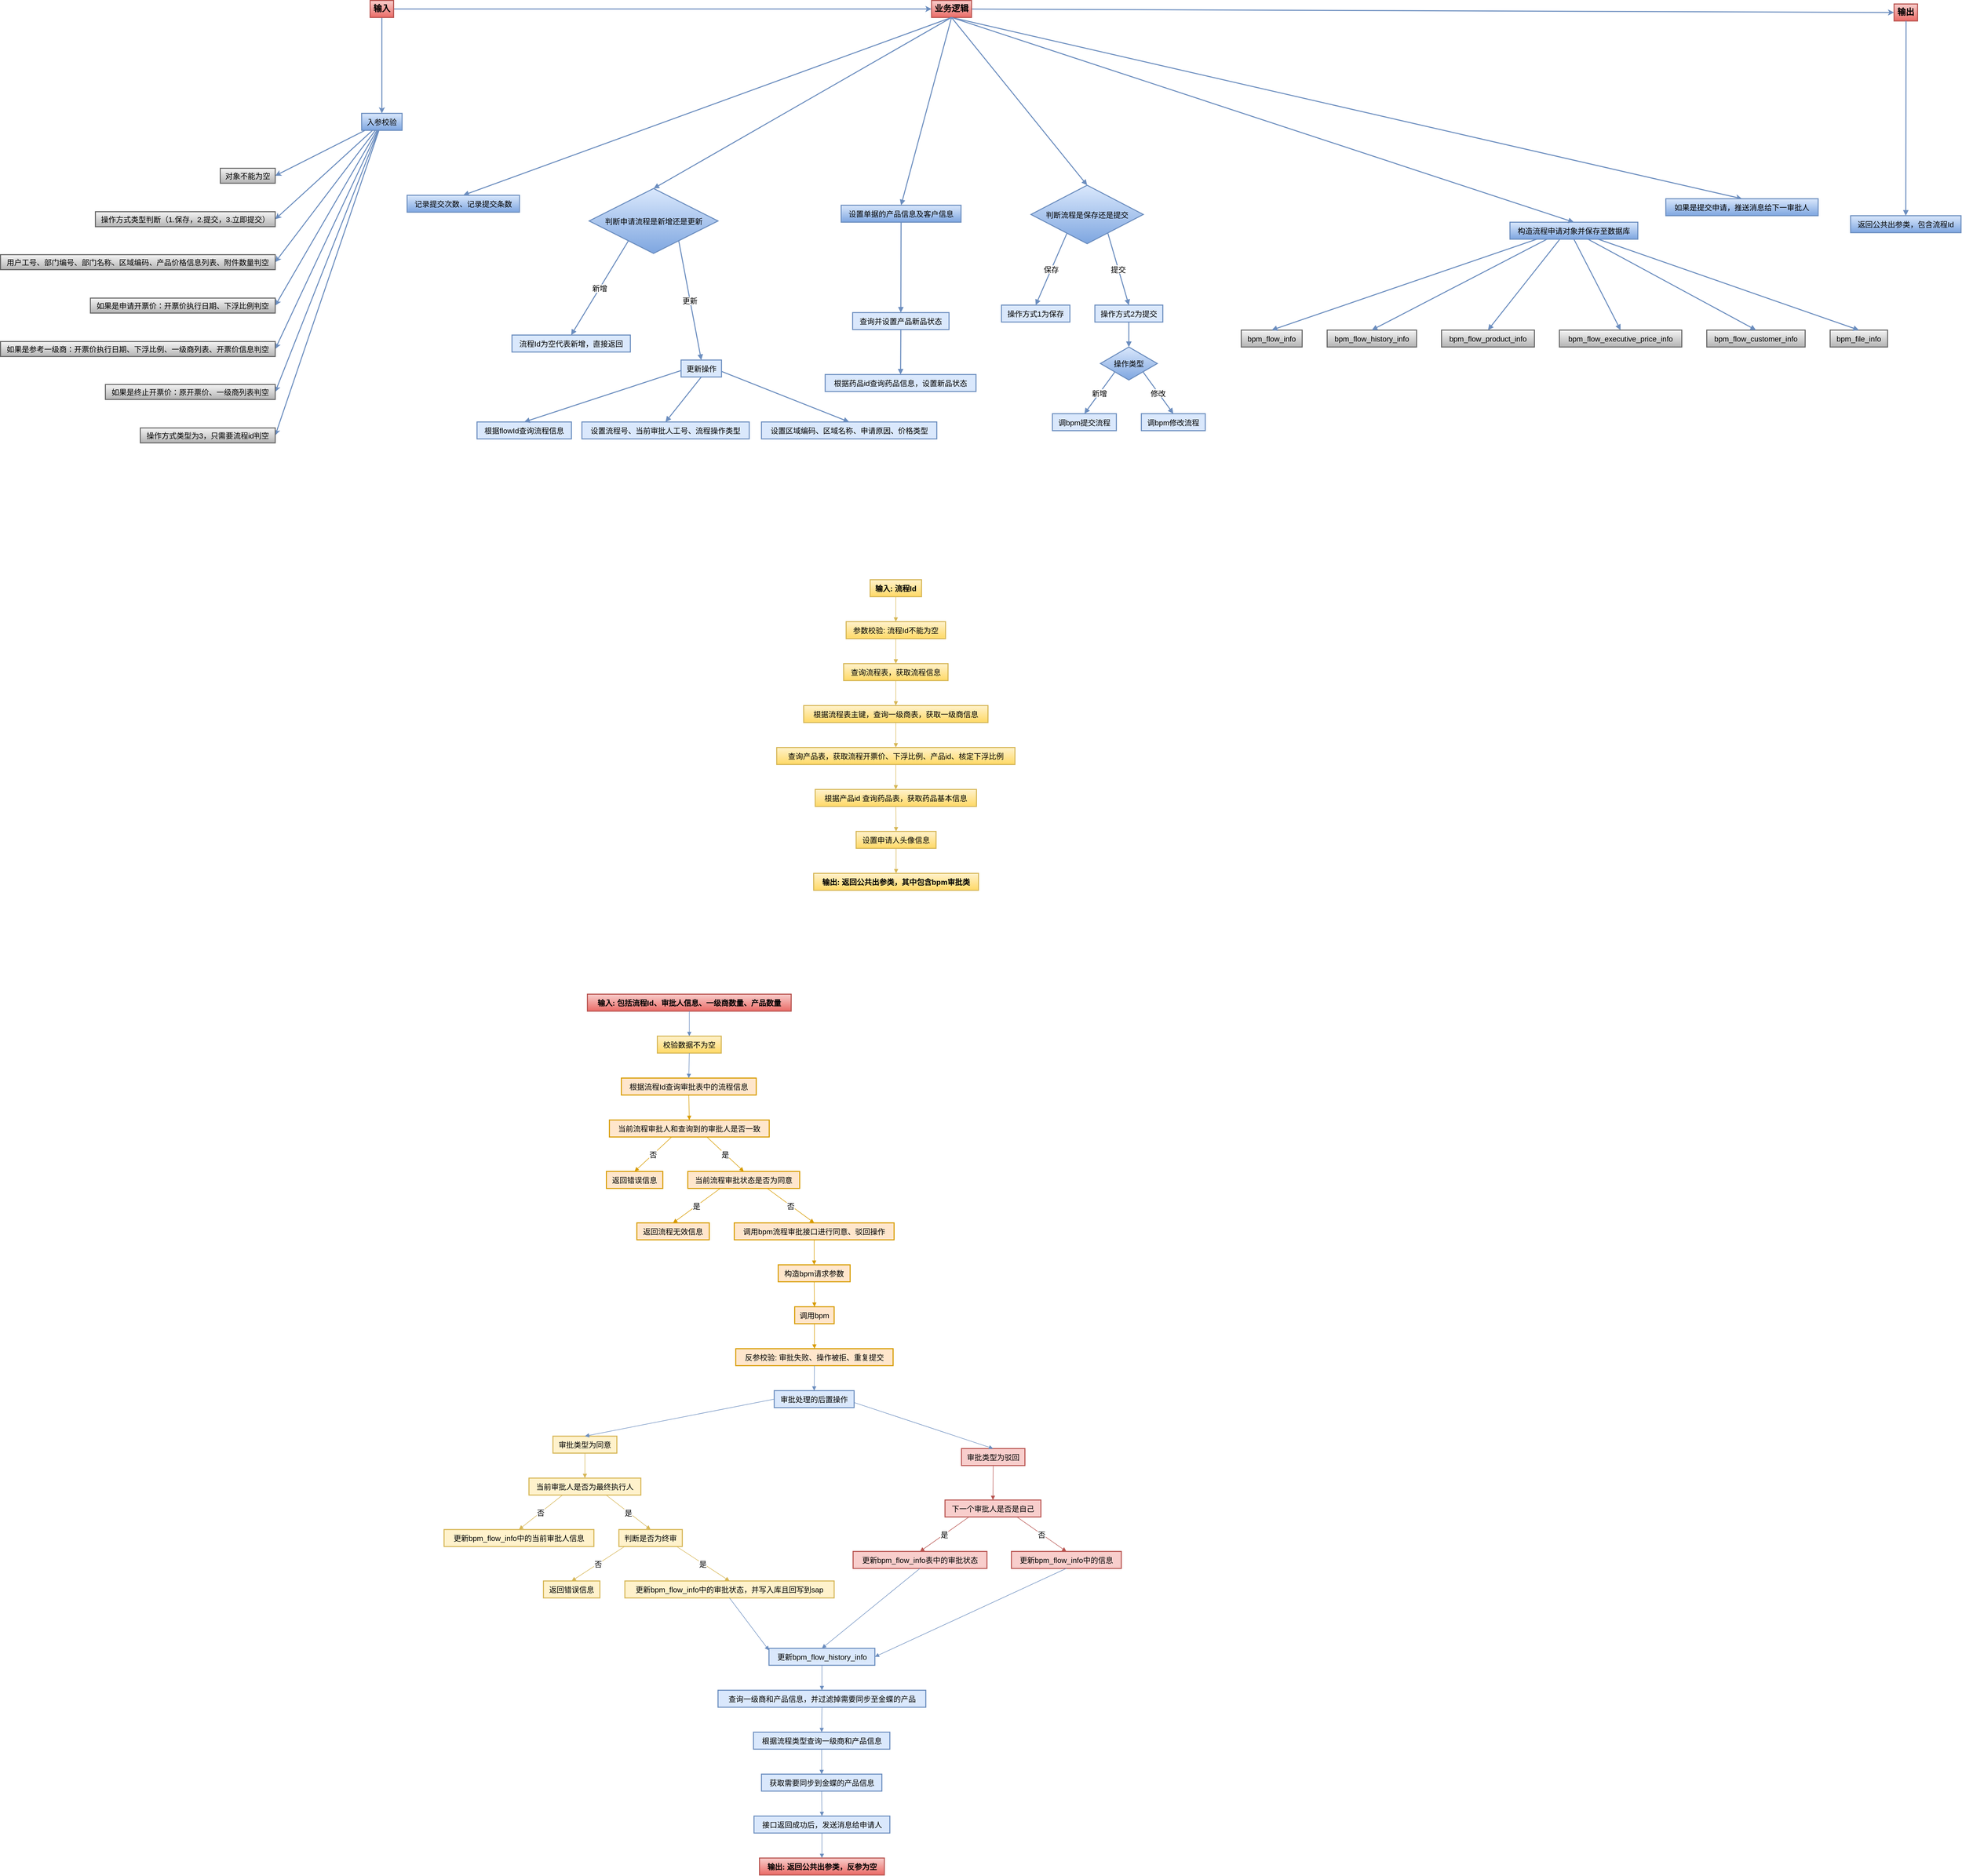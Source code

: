 <mxfile version="24.7.5">
  <diagram name="第 1 页" id="A_LyNrd8wTewdJR7nAxY">
    <mxGraphModel dx="1793" dy="923" grid="1" gridSize="10" guides="1" tooltips="1" connect="1" arrows="1" fold="1" page="1" pageScale="1" pageWidth="827" pageHeight="1169" math="0" shadow="0">
      <root>
        <mxCell id="0" />
        <mxCell id="1" parent="0" />
        <mxCell id="haKMsC9-IgqyvuB2g84w-221" style="rounded=0;orthogonalLoop=1;jettySize=auto;html=1;entryX=0;entryY=0.5;entryDx=0;entryDy=0;fontSize=17;strokeWidth=2;strokeColor=#6c8ebf;fillColor=#dae8fc;fontStyle=1" parent="1" source="haKMsC9-IgqyvuB2g84w-141" target="haKMsC9-IgqyvuB2g84w-150" edge="1">
          <mxGeometry relative="1" as="geometry" />
        </mxCell>
        <mxCell id="haKMsC9-IgqyvuB2g84w-224" style="edgeStyle=orthogonalEdgeStyle;rounded=0;orthogonalLoop=1;jettySize=auto;html=1;entryX=0.5;entryY=0;entryDx=0;entryDy=0;strokeWidth=2;strokeColor=#6c8ebf;fillColor=#dae8fc;" parent="1" source="haKMsC9-IgqyvuB2g84w-141" target="haKMsC9-IgqyvuB2g84w-142" edge="1">
          <mxGeometry relative="1" as="geometry" />
        </mxCell>
        <mxCell id="haKMsC9-IgqyvuB2g84w-141" value="输入" style="whiteSpace=wrap;strokeWidth=2;fontSize=17;fillColor=#f8cecc;strokeColor=#b85450;gradientColor=#ea6b66;fontStyle=1" parent="1" vertex="1">
          <mxGeometry x="1006" y="120" width="47" height="34" as="geometry" />
        </mxCell>
        <mxCell id="haKMsC9-IgqyvuB2g84w-226" style="rounded=0;orthogonalLoop=1;jettySize=auto;html=1;entryX=1;entryY=0.5;entryDx=0;entryDy=0;strokeWidth=2;fillColor=#dae8fc;strokeColor=#6c8ebf;" parent="1" source="haKMsC9-IgqyvuB2g84w-142" target="haKMsC9-IgqyvuB2g84w-143" edge="1">
          <mxGeometry relative="1" as="geometry" />
        </mxCell>
        <mxCell id="haKMsC9-IgqyvuB2g84w-227" style="rounded=0;orthogonalLoop=1;jettySize=auto;html=1;entryX=1;entryY=0.5;entryDx=0;entryDy=0;strokeWidth=2;fillColor=#dae8fc;strokeColor=#6c8ebf;" parent="1" source="haKMsC9-IgqyvuB2g84w-142" target="haKMsC9-IgqyvuB2g84w-144" edge="1">
          <mxGeometry relative="1" as="geometry" />
        </mxCell>
        <mxCell id="haKMsC9-IgqyvuB2g84w-228" style="rounded=0;orthogonalLoop=1;jettySize=auto;html=1;entryX=1;entryY=0.5;entryDx=0;entryDy=0;strokeWidth=2;fillColor=#dae8fc;strokeColor=#6c8ebf;" parent="1" source="haKMsC9-IgqyvuB2g84w-142" target="haKMsC9-IgqyvuB2g84w-145" edge="1">
          <mxGeometry relative="1" as="geometry" />
        </mxCell>
        <mxCell id="haKMsC9-IgqyvuB2g84w-229" style="rounded=0;orthogonalLoop=1;jettySize=auto;html=1;entryX=1;entryY=0.5;entryDx=0;entryDy=0;strokeWidth=2;fillColor=#dae8fc;strokeColor=#6c8ebf;" parent="1" source="haKMsC9-IgqyvuB2g84w-142" target="haKMsC9-IgqyvuB2g84w-146" edge="1">
          <mxGeometry relative="1" as="geometry" />
        </mxCell>
        <mxCell id="haKMsC9-IgqyvuB2g84w-230" style="rounded=0;orthogonalLoop=1;jettySize=auto;html=1;entryX=1;entryY=0.5;entryDx=0;entryDy=0;strokeWidth=2;fillColor=#dae8fc;strokeColor=#6c8ebf;" parent="1" source="haKMsC9-IgqyvuB2g84w-142" target="haKMsC9-IgqyvuB2g84w-147" edge="1">
          <mxGeometry relative="1" as="geometry" />
        </mxCell>
        <mxCell id="haKMsC9-IgqyvuB2g84w-231" style="rounded=0;orthogonalLoop=1;jettySize=auto;html=1;entryX=1;entryY=0.5;entryDx=0;entryDy=0;strokeWidth=2;fillColor=#dae8fc;strokeColor=#6c8ebf;" parent="1" source="haKMsC9-IgqyvuB2g84w-142" target="haKMsC9-IgqyvuB2g84w-148" edge="1">
          <mxGeometry relative="1" as="geometry" />
        </mxCell>
        <mxCell id="haKMsC9-IgqyvuB2g84w-232" style="rounded=0;orthogonalLoop=1;jettySize=auto;html=1;entryX=1;entryY=0.5;entryDx=0;entryDy=0;strokeWidth=2;fillColor=#dae8fc;strokeColor=#6c8ebf;" parent="1" source="haKMsC9-IgqyvuB2g84w-142" target="haKMsC9-IgqyvuB2g84w-149" edge="1">
          <mxGeometry relative="1" as="geometry" />
        </mxCell>
        <mxCell id="haKMsC9-IgqyvuB2g84w-142" value="入参校验" style="whiteSpace=wrap;strokeWidth=2;fontSize=15;fillColor=#dae8fc;strokeColor=#6c8ebf;gradientColor=#7ea6e0;" parent="1" vertex="1">
          <mxGeometry x="989" y="346" width="81" height="34" as="geometry" />
        </mxCell>
        <mxCell id="haKMsC9-IgqyvuB2g84w-143" value="对象不能为空" style="whiteSpace=wrap;strokeWidth=2;fontSize=15;fillColor=#f5f5f5;strokeColor=#666666;gradientColor=#b3b3b3;" parent="1" vertex="1">
          <mxGeometry x="706" y="456" width="110" height="30" as="geometry" />
        </mxCell>
        <mxCell id="haKMsC9-IgqyvuB2g84w-144" value="操作方式类型判断（1.保存，2.提交，3.立即提交）" style="whiteSpace=wrap;strokeWidth=2;fontSize=15;fillColor=#f5f5f5;strokeColor=#666666;gradientColor=#b3b3b3;" parent="1" vertex="1">
          <mxGeometry x="456" y="543" width="360" height="30" as="geometry" />
        </mxCell>
        <mxCell id="haKMsC9-IgqyvuB2g84w-145" value="用户工号、部门编号、部门名称、区域编码、产品价格信息列表、附件数量判空" style="whiteSpace=wrap;strokeWidth=2;fontSize=15;fillColor=#f5f5f5;strokeColor=#666666;gradientColor=#b3b3b3;" parent="1" vertex="1">
          <mxGeometry x="266" y="629" width="550" height="30" as="geometry" />
        </mxCell>
        <mxCell id="haKMsC9-IgqyvuB2g84w-146" value="如果是申请开票价：开票价执行日期、下浮比例判空" style="whiteSpace=wrap;strokeWidth=2;fontSize=15;fillColor=#f5f5f5;strokeColor=#666666;gradientColor=#b3b3b3;" parent="1" vertex="1">
          <mxGeometry x="446" y="716" width="370" height="30" as="geometry" />
        </mxCell>
        <mxCell id="haKMsC9-IgqyvuB2g84w-147" value="如果是参考一级商：开票价执行日期、下浮比例、一级商列表、开票价信息判空" style="whiteSpace=wrap;strokeWidth=2;fontSize=15;fillColor=#f5f5f5;strokeColor=#666666;gradientColor=#b3b3b3;" parent="1" vertex="1">
          <mxGeometry x="266" y="803" width="550" height="30" as="geometry" />
        </mxCell>
        <mxCell id="haKMsC9-IgqyvuB2g84w-148" value="如果是终止开票价：原开票价、一级商列表判空" style="whiteSpace=wrap;strokeWidth=2;fontSize=15;fillColor=#f5f5f5;strokeColor=#666666;gradientColor=#b3b3b3;" parent="1" vertex="1">
          <mxGeometry x="476" y="889" width="340" height="30" as="geometry" />
        </mxCell>
        <mxCell id="haKMsC9-IgqyvuB2g84w-149" value="操作方式类型为3，只需要流程id判空" style="whiteSpace=wrap;strokeWidth=2;fontSize=15;fillColor=#f5f5f5;strokeColor=#666666;gradientColor=#b3b3b3;" parent="1" vertex="1">
          <mxGeometry x="546" y="976" width="270" height="30" as="geometry" />
        </mxCell>
        <mxCell id="haKMsC9-IgqyvuB2g84w-219" style="rounded=0;orthogonalLoop=1;jettySize=auto;html=1;entryX=0;entryY=0.5;entryDx=0;entryDy=0;fontSize=17;strokeWidth=2;strokeColor=#6c8ebf;fillColor=#dae8fc;fontStyle=1" parent="1" source="haKMsC9-IgqyvuB2g84w-150" target="haKMsC9-IgqyvuB2g84w-175" edge="1">
          <mxGeometry relative="1" as="geometry">
            <mxPoint x="3350" y="150" as="targetPoint" />
          </mxGeometry>
        </mxCell>
        <mxCell id="haKMsC9-IgqyvuB2g84w-234" style="rounded=0;orthogonalLoop=1;jettySize=auto;html=1;entryX=0.5;entryY=0;entryDx=0;entryDy=0;exitX=0.5;exitY=1;exitDx=0;exitDy=0;strokeWidth=2;strokeColor=#6c8ebf;fillColor=#dae8fc;" parent="1" source="haKMsC9-IgqyvuB2g84w-150" target="haKMsC9-IgqyvuB2g84w-174" edge="1">
          <mxGeometry relative="1" as="geometry" />
        </mxCell>
        <mxCell id="haKMsC9-IgqyvuB2g84w-150" value="业务逻辑" style="whiteSpace=wrap;strokeWidth=2;fontSize=17;fillColor=#f8cecc;strokeColor=#b85450;gradientColor=#ea6b66;fontStyle=1" parent="1" vertex="1">
          <mxGeometry x="2130" y="120" width="80" height="34" as="geometry" />
        </mxCell>
        <mxCell id="haKMsC9-IgqyvuB2g84w-151" value="记录提交次数、记录提交条数" style="whiteSpace=wrap;strokeWidth=2;fontSize=15;fillColor=#dae8fc;strokeColor=#6c8ebf;gradientColor=#7ea6e0;" parent="1" vertex="1">
          <mxGeometry x="1080" y="510" width="225" height="34" as="geometry" />
        </mxCell>
        <mxCell id="haKMsC9-IgqyvuB2g84w-152" value="判断申请流程是新增还是更新" style="rhombus;strokeWidth=2;whiteSpace=wrap;fontSize=15;strokeColor=#6c8ebf;fillColor=#dae8fc;gradientColor=#7ea6e0;" parent="1" vertex="1">
          <mxGeometry x="1444.5" y="496.5" width="258" height="130" as="geometry" />
        </mxCell>
        <mxCell id="haKMsC9-IgqyvuB2g84w-153" value="流程Id为空代表新增，直接返回" style="whiteSpace=wrap;strokeWidth=2;fontSize=15;strokeColor=#6c8ebf;fillColor=#dae8fc;" parent="1" vertex="1">
          <mxGeometry x="1290" y="790" width="237" height="34" as="geometry" />
        </mxCell>
        <mxCell id="haKMsC9-IgqyvuB2g84w-154" value="更新操作" style="whiteSpace=wrap;strokeWidth=2;fontSize=15;strokeColor=#6c8ebf;fillColor=#dae8fc;" parent="1" vertex="1">
          <mxGeometry x="1628.5" y="840" width="81" height="34" as="geometry" />
        </mxCell>
        <mxCell id="haKMsC9-IgqyvuB2g84w-155" value="根据flowId查询流程信息" style="whiteSpace=wrap;strokeWidth=2;fontSize=15;strokeColor=#6c8ebf;fillColor=#dae8fc;" parent="1" vertex="1">
          <mxGeometry x="1220" y="964" width="189" height="34" as="geometry" />
        </mxCell>
        <mxCell id="haKMsC9-IgqyvuB2g84w-156" value="设置流程号、当前审批人工号、流程操作类型" style="whiteSpace=wrap;strokeWidth=2;fontSize=15;strokeColor=#6c8ebf;fillColor=#dae8fc;" parent="1" vertex="1">
          <mxGeometry x="1430" y="964" width="335" height="34" as="geometry" />
        </mxCell>
        <mxCell id="haKMsC9-IgqyvuB2g84w-157" value="设置区域编码、区域名称、申请原因、价格类型" style="whiteSpace=wrap;strokeWidth=2;fontSize=15;strokeColor=#6c8ebf;fillColor=#dae8fc;" parent="1" vertex="1">
          <mxGeometry x="1789.5" y="964" width="351" height="34" as="geometry" />
        </mxCell>
        <mxCell id="haKMsC9-IgqyvuB2g84w-158" value="设置单据的产品信息及客户信息" style="whiteSpace=wrap;strokeWidth=2;fontSize=15;strokeColor=#6c8ebf;fillColor=#dae8fc;gradientColor=#7ea6e0;" parent="1" vertex="1">
          <mxGeometry x="1949" y="530" width="240" height="34" as="geometry" />
        </mxCell>
        <mxCell id="haKMsC9-IgqyvuB2g84w-159" value="查询并设置产品新品状态" style="whiteSpace=wrap;strokeWidth=2;fontSize=15;strokeColor=#6c8ebf;fillColor=#dae8fc;" parent="1" vertex="1">
          <mxGeometry x="1972" y="745" width="193" height="34" as="geometry" />
        </mxCell>
        <mxCell id="haKMsC9-IgqyvuB2g84w-160" value="根据药品id查询药品信息，设置新品状态" style="whiteSpace=wrap;strokeWidth=2;fontSize=15;strokeColor=#6c8ebf;fillColor=#dae8fc;" parent="1" vertex="1">
          <mxGeometry x="1917" y="869" width="302" height="34" as="geometry" />
        </mxCell>
        <mxCell id="haKMsC9-IgqyvuB2g84w-161" value="判断流程是保存还是提交" style="rhombus;strokeWidth=2;whiteSpace=wrap;fontSize=15;strokeColor=#6c8ebf;fillColor=#dae8fc;gradientColor=#7ea6e0;" parent="1" vertex="1">
          <mxGeometry x="2329" y="490" width="225" height="117" as="geometry" />
        </mxCell>
        <mxCell id="haKMsC9-IgqyvuB2g84w-162" value="操作方式1为保存" style="whiteSpace=wrap;strokeWidth=2;fontSize=15;strokeColor=#6c8ebf;fillColor=#dae8fc;" parent="1" vertex="1">
          <mxGeometry x="2270" y="730" width="137" height="34" as="geometry" />
        </mxCell>
        <mxCell id="haKMsC9-IgqyvuB2g84w-163" value="操作方式2为提交" style="whiteSpace=wrap;strokeWidth=2;fontSize=15;strokeColor=#6c8ebf;fillColor=#dae8fc;" parent="1" vertex="1">
          <mxGeometry x="2457" y="730" width="136" height="34" as="geometry" />
        </mxCell>
        <mxCell id="haKMsC9-IgqyvuB2g84w-164" value="操作类型" style="rhombus;strokeWidth=2;whiteSpace=wrap;fontSize=15;strokeColor=#6c8ebf;fillColor=#dae8fc;gradientColor=#7ea6e0;" parent="1" vertex="1">
          <mxGeometry x="2468" y="814" width="114" height="66" as="geometry" />
        </mxCell>
        <mxCell id="haKMsC9-IgqyvuB2g84w-165" value="调bpm提交流程" style="whiteSpace=wrap;strokeWidth=2;fontSize=15;strokeColor=#6c8ebf;fillColor=#dae8fc;" parent="1" vertex="1">
          <mxGeometry x="2372" y="947.5" width="128" height="34" as="geometry" />
        </mxCell>
        <mxCell id="haKMsC9-IgqyvuB2g84w-166" value="调bpm修改流程" style="whiteSpace=wrap;strokeWidth=2;fontSize=15;strokeColor=#6c8ebf;fillColor=#dae8fc;" parent="1" vertex="1">
          <mxGeometry x="2550" y="947.5" width="128" height="34" as="geometry" />
        </mxCell>
        <mxCell id="haKMsC9-IgqyvuB2g84w-167" value="构造流程申请对象并保存至数据库" style="whiteSpace=wrap;strokeWidth=2;fontSize=15;strokeColor=#6c8ebf;fillColor=#dae8fc;gradientColor=#7ea6e0;" parent="1" vertex="1">
          <mxGeometry x="3288" y="564" width="256" height="34" as="geometry" />
        </mxCell>
        <mxCell id="haKMsC9-IgqyvuB2g84w-168" value="bpm_flow_info" style="whiteSpace=wrap;strokeWidth=2;fontSize=15;strokeColor=#666666;fillColor=#f5f5f5;gradientColor=#b3b3b3;" parent="1" vertex="1">
          <mxGeometry x="2750" y="780" width="122" height="34" as="geometry" />
        </mxCell>
        <mxCell id="haKMsC9-IgqyvuB2g84w-169" value="bpm_flow_history_info" style="whiteSpace=wrap;strokeWidth=2;fontSize=15;strokeColor=#666666;fillColor=#f5f5f5;gradientColor=#b3b3b3;" parent="1" vertex="1">
          <mxGeometry x="2922" y="780" width="179" height="34" as="geometry" />
        </mxCell>
        <mxCell id="haKMsC9-IgqyvuB2g84w-170" value="bpm_flow_product_info" style="whiteSpace=wrap;strokeWidth=2;fontSize=15;strokeColor=#666666;fillColor=#f5f5f5;gradientColor=#b3b3b3;" parent="1" vertex="1">
          <mxGeometry x="3151" y="780" width="186" height="34" as="geometry" />
        </mxCell>
        <mxCell id="haKMsC9-IgqyvuB2g84w-171" value="bpm_flow_executive_price_info" style="whiteSpace=wrap;strokeWidth=2;fontSize=15;strokeColor=#666666;fillColor=#f5f5f5;gradientColor=#b3b3b3;" parent="1" vertex="1">
          <mxGeometry x="3387" y="780" width="245" height="34" as="geometry" />
        </mxCell>
        <mxCell id="haKMsC9-IgqyvuB2g84w-172" value="bpm_flow_customer_info" style="whiteSpace=wrap;strokeWidth=2;fontSize=15;strokeColor=#666666;fillColor=#f5f5f5;gradientColor=#b3b3b3;" parent="1" vertex="1">
          <mxGeometry x="3682" y="780" width="197" height="34" as="geometry" />
        </mxCell>
        <mxCell id="haKMsC9-IgqyvuB2g84w-173" value="bpm_file_info" style="whiteSpace=wrap;strokeWidth=2;fontSize=15;strokeColor=#666666;fillColor=#f5f5f5;gradientColor=#b3b3b3;" parent="1" vertex="1">
          <mxGeometry x="3929" y="780" width="115" height="34" as="geometry" />
        </mxCell>
        <mxCell id="haKMsC9-IgqyvuB2g84w-174" value="如果是提交申请，推送消息给下一审批人" style="whiteSpace=wrap;strokeWidth=2;fontSize=15;strokeColor=#6c8ebf;fillColor=#dae8fc;gradientColor=#7ea6e0;" parent="1" vertex="1">
          <mxGeometry x="3600" y="517" width="305" height="34" as="geometry" />
        </mxCell>
        <mxCell id="haKMsC9-IgqyvuB2g84w-175" value="输出" style="whiteSpace=wrap;strokeWidth=2;fontSize=17;fillColor=#f8cecc;strokeColor=#b85450;gradientColor=#ea6b66;fontStyle=1" parent="1" vertex="1">
          <mxGeometry x="4057" y="127" width="47" height="34" as="geometry" />
        </mxCell>
        <mxCell id="haKMsC9-IgqyvuB2g84w-176" value="返回公共出参类，包含流程Id" style="whiteSpace=wrap;strokeWidth=2;fontSize=15;strokeColor=#6c8ebf;fillColor=#dae8fc;gradientColor=#7ea6e0;" parent="1" vertex="1">
          <mxGeometry x="3970" y="551" width="221" height="34" as="geometry" />
        </mxCell>
        <mxCell id="haKMsC9-IgqyvuB2g84w-186" value="" style="startArrow=none;endArrow=block;exitX=0.5;exitY=1;entryX=0.5;entryY=0;rounded=0;exitDx=0;exitDy=0;fontSize=15;strokeWidth=2;strokeColor=#6c8ebf;fillColor=#dae8fc;" parent="1" source="haKMsC9-IgqyvuB2g84w-150" target="haKMsC9-IgqyvuB2g84w-151" edge="1">
          <mxGeometry relative="1" as="geometry" />
        </mxCell>
        <mxCell id="haKMsC9-IgqyvuB2g84w-187" value="" style="startArrow=none;endArrow=block;exitX=0.5;exitY=1;entryX=0.5;entryY=0;rounded=0;exitDx=0;exitDy=0;fontSize=15;strokeWidth=2;strokeColor=#6c8ebf;fillColor=#dae8fc;" parent="1" source="haKMsC9-IgqyvuB2g84w-150" target="haKMsC9-IgqyvuB2g84w-152" edge="1">
          <mxGeometry relative="1" as="geometry" />
        </mxCell>
        <mxCell id="haKMsC9-IgqyvuB2g84w-188" value="新增" style="startArrow=none;endArrow=block;exitX=0.18;exitY=1;entryX=0.5;entryY=0;rounded=0;fontSize=15;strokeWidth=2;strokeColor=#6c8ebf;fillColor=#dae8fc;" parent="1" source="haKMsC9-IgqyvuB2g84w-152" target="haKMsC9-IgqyvuB2g84w-153" edge="1">
          <mxGeometry relative="1" as="geometry" />
        </mxCell>
        <mxCell id="haKMsC9-IgqyvuB2g84w-189" value="更新" style="startArrow=none;endArrow=block;exitX=0.82;exitY=1;entryX=0.5;entryY=0;rounded=0;fontSize=15;strokeWidth=2;strokeColor=#6c8ebf;fillColor=#dae8fc;" parent="1" source="haKMsC9-IgqyvuB2g84w-152" target="haKMsC9-IgqyvuB2g84w-154" edge="1">
          <mxGeometry relative="1" as="geometry" />
        </mxCell>
        <mxCell id="haKMsC9-IgqyvuB2g84w-190" value="" style="startArrow=none;endArrow=block;exitX=0;exitY=0.62;entryX=0.5;entryY=0;rounded=0;fontSize=15;strokeWidth=2;strokeColor=#6c8ebf;fillColor=#dae8fc;entryDx=0;entryDy=0;" parent="1" source="haKMsC9-IgqyvuB2g84w-154" target="haKMsC9-IgqyvuB2g84w-155" edge="1">
          <mxGeometry relative="1" as="geometry">
            <mxPoint x="1260" y="964" as="targetPoint" />
          </mxGeometry>
        </mxCell>
        <mxCell id="haKMsC9-IgqyvuB2g84w-191" value="" style="startArrow=none;endArrow=block;exitX=0.5;exitY=1;entryX=0.5;entryY=0;rounded=0;fontSize=15;strokeWidth=2;strokeColor=#6c8ebf;fillColor=#dae8fc;exitDx=0;exitDy=0;" parent="1" source="haKMsC9-IgqyvuB2g84w-154" target="haKMsC9-IgqyvuB2g84w-156" edge="1">
          <mxGeometry relative="1" as="geometry" />
        </mxCell>
        <mxCell id="haKMsC9-IgqyvuB2g84w-192" value="" style="startArrow=none;endArrow=block;exitX=1;exitY=0.67;entryX=0.5;entryY=0;rounded=0;fontSize=15;strokeWidth=2;strokeColor=#6c8ebf;fillColor=#dae8fc;" parent="1" source="haKMsC9-IgqyvuB2g84w-154" target="haKMsC9-IgqyvuB2g84w-157" edge="1">
          <mxGeometry relative="1" as="geometry" />
        </mxCell>
        <mxCell id="haKMsC9-IgqyvuB2g84w-193" value="" style="startArrow=none;endArrow=block;exitX=0.5;exitY=1;entryX=0.5;entryY=0;rounded=0;exitDx=0;exitDy=0;fontSize=15;strokeWidth=2;strokeColor=#6c8ebf;fillColor=#dae8fc;" parent="1" source="haKMsC9-IgqyvuB2g84w-150" target="haKMsC9-IgqyvuB2g84w-158" edge="1">
          <mxGeometry relative="1" as="geometry" />
        </mxCell>
        <mxCell id="haKMsC9-IgqyvuB2g84w-194" value="" style="startArrow=none;endArrow=block;exitX=0.5;exitY=1;entryX=0.5;entryY=0;rounded=0;fontSize=15;strokeWidth=2;strokeColor=#6c8ebf;fillColor=#dae8fc;" parent="1" source="haKMsC9-IgqyvuB2g84w-158" target="haKMsC9-IgqyvuB2g84w-159" edge="1">
          <mxGeometry relative="1" as="geometry" />
        </mxCell>
        <mxCell id="haKMsC9-IgqyvuB2g84w-195" value="" style="startArrow=none;endArrow=block;exitX=0.5;exitY=1;entryX=0.5;entryY=0;rounded=0;fontSize=15;strokeWidth=2;strokeColor=#6c8ebf;fillColor=#dae8fc;" parent="1" source="haKMsC9-IgqyvuB2g84w-159" target="haKMsC9-IgqyvuB2g84w-160" edge="1">
          <mxGeometry relative="1" as="geometry" />
        </mxCell>
        <mxCell id="haKMsC9-IgqyvuB2g84w-196" value="" style="startArrow=none;endArrow=block;entryX=0.5;entryY=0;rounded=0;exitX=0.5;exitY=1;exitDx=0;exitDy=0;fontSize=15;strokeWidth=2;strokeColor=#6c8ebf;fillColor=#dae8fc;" parent="1" source="haKMsC9-IgqyvuB2g84w-150" target="haKMsC9-IgqyvuB2g84w-161" edge="1">
          <mxGeometry relative="1" as="geometry">
            <mxPoint x="2170" y="160" as="sourcePoint" />
          </mxGeometry>
        </mxCell>
        <mxCell id="haKMsC9-IgqyvuB2g84w-197" value="保存" style="startArrow=none;endArrow=block;exitX=0.22;exitY=1;entryX=0.5;entryY=0;rounded=0;fontSize=15;strokeWidth=2;strokeColor=#6c8ebf;fillColor=#dae8fc;" parent="1" source="haKMsC9-IgqyvuB2g84w-161" target="haKMsC9-IgqyvuB2g84w-162" edge="1">
          <mxGeometry relative="1" as="geometry" />
        </mxCell>
        <mxCell id="haKMsC9-IgqyvuB2g84w-198" value="提交" style="startArrow=none;endArrow=block;exitX=0.79;exitY=1;entryX=0.5;entryY=0;rounded=0;fontSize=15;strokeWidth=2;strokeColor=#6c8ebf;fillColor=#dae8fc;" parent="1" source="haKMsC9-IgqyvuB2g84w-161" target="haKMsC9-IgqyvuB2g84w-163" edge="1">
          <mxGeometry relative="1" as="geometry" />
        </mxCell>
        <mxCell id="haKMsC9-IgqyvuB2g84w-199" value="" style="startArrow=none;endArrow=block;exitX=0.5;exitY=1;entryX=0.5;entryY=0;rounded=0;fontSize=15;strokeWidth=2;strokeColor=#6c8ebf;fillColor=#dae8fc;" parent="1" source="haKMsC9-IgqyvuB2g84w-163" target="haKMsC9-IgqyvuB2g84w-164" edge="1">
          <mxGeometry relative="1" as="geometry" />
        </mxCell>
        <mxCell id="haKMsC9-IgqyvuB2g84w-200" value="新增" style="startArrow=none;endArrow=block;exitX=0.02;exitY=1;entryX=0.5;entryY=0;rounded=0;fontSize=15;strokeWidth=2;strokeColor=#6c8ebf;fillColor=#dae8fc;" parent="1" source="haKMsC9-IgqyvuB2g84w-164" target="haKMsC9-IgqyvuB2g84w-165" edge="1">
          <mxGeometry relative="1" as="geometry" />
        </mxCell>
        <mxCell id="haKMsC9-IgqyvuB2g84w-201" value="修改" style="startArrow=none;endArrow=block;exitX=0.99;exitY=1;entryX=0.5;entryY=0;rounded=0;fontSize=15;strokeWidth=2;strokeColor=#6c8ebf;fillColor=#dae8fc;" parent="1" source="haKMsC9-IgqyvuB2g84w-164" target="haKMsC9-IgqyvuB2g84w-166" edge="1">
          <mxGeometry relative="1" as="geometry" />
        </mxCell>
        <mxCell id="haKMsC9-IgqyvuB2g84w-202" value="" style="startArrow=none;endArrow=block;entryX=0.5;entryY=0;rounded=0;exitX=0.5;exitY=1;exitDx=0;exitDy=0;entryDx=0;entryDy=0;fontSize=15;strokeWidth=2;strokeColor=#6c8ebf;fillColor=#dae8fc;" parent="1" source="haKMsC9-IgqyvuB2g84w-150" target="haKMsC9-IgqyvuB2g84w-167" edge="1">
          <mxGeometry relative="1" as="geometry">
            <mxPoint x="2210" y="138" as="sourcePoint" />
            <mxPoint x="3572.0" y="362" as="targetPoint" />
          </mxGeometry>
        </mxCell>
        <mxCell id="haKMsC9-IgqyvuB2g84w-203" value="" style="startArrow=none;endArrow=block;exitX=0.21;exitY=1;entryX=0.5;entryY=0;rounded=0;fontSize=15;strokeWidth=2;strokeColor=#6c8ebf;fillColor=#dae8fc;" parent="1" source="haKMsC9-IgqyvuB2g84w-167" target="haKMsC9-IgqyvuB2g84w-168" edge="1">
          <mxGeometry relative="1" as="geometry" />
        </mxCell>
        <mxCell id="haKMsC9-IgqyvuB2g84w-204" value="" style="startArrow=none;endArrow=block;exitX=0.29;exitY=1;entryX=0.5;entryY=0;rounded=0;fontSize=15;strokeWidth=2;strokeColor=#6c8ebf;fillColor=#dae8fc;" parent="1" source="haKMsC9-IgqyvuB2g84w-167" target="haKMsC9-IgqyvuB2g84w-169" edge="1">
          <mxGeometry relative="1" as="geometry" />
        </mxCell>
        <mxCell id="haKMsC9-IgqyvuB2g84w-205" value="" style="startArrow=none;endArrow=block;exitX=0.39;exitY=1;entryX=0.5;entryY=0;rounded=0;fontSize=15;strokeWidth=2;strokeColor=#6c8ebf;fillColor=#dae8fc;" parent="1" source="haKMsC9-IgqyvuB2g84w-167" target="haKMsC9-IgqyvuB2g84w-170" edge="1">
          <mxGeometry relative="1" as="geometry" />
        </mxCell>
        <mxCell id="haKMsC9-IgqyvuB2g84w-206" value="" style="startArrow=none;endArrow=block;exitX=0.5;exitY=1;entryX=0.5;entryY=0;rounded=0;fontSize=15;strokeWidth=2;strokeColor=#6c8ebf;fillColor=#dae8fc;" parent="1" source="haKMsC9-IgqyvuB2g84w-167" target="haKMsC9-IgqyvuB2g84w-171" edge="1">
          <mxGeometry relative="1" as="geometry" />
        </mxCell>
        <mxCell id="haKMsC9-IgqyvuB2g84w-207" value="" style="startArrow=none;endArrow=block;exitX=0.61;exitY=1;entryX=0.5;entryY=0;rounded=0;fontSize=15;strokeWidth=2;strokeColor=#6c8ebf;fillColor=#dae8fc;" parent="1" source="haKMsC9-IgqyvuB2g84w-167" target="haKMsC9-IgqyvuB2g84w-172" edge="1">
          <mxGeometry relative="1" as="geometry" />
        </mxCell>
        <mxCell id="haKMsC9-IgqyvuB2g84w-208" value="" style="startArrow=none;endArrow=block;exitX=0.69;exitY=1;entryX=0.5;entryY=0;rounded=0;fontSize=15;strokeWidth=2;strokeColor=#6c8ebf;fillColor=#dae8fc;" parent="1" source="haKMsC9-IgqyvuB2g84w-167" target="haKMsC9-IgqyvuB2g84w-173" edge="1">
          <mxGeometry relative="1" as="geometry" />
        </mxCell>
        <mxCell id="haKMsC9-IgqyvuB2g84w-211" value="" style="startArrow=none;endArrow=block;exitX=0.51;exitY=1;entryX=0.5;entryY=0;rounded=0;fontSize=15;strokeWidth=2;strokeColor=#6c8ebf;fillColor=#dae8fc;" parent="1" source="haKMsC9-IgqyvuB2g84w-175" target="haKMsC9-IgqyvuB2g84w-176" edge="1">
          <mxGeometry relative="1" as="geometry" />
        </mxCell>
        <mxCell id="haKMsC9-IgqyvuB2g84w-242" value="输入: 流程Id" style="whiteSpace=wrap;strokeWidth=2;fillColor=#fff2cc;gradientColor=#ffd966;strokeColor=#d6b656;fontStyle=1;fontSize=15;" parent="1" vertex="1">
          <mxGeometry x="2007" y="1280" width="103" height="34" as="geometry" />
        </mxCell>
        <mxCell id="haKMsC9-IgqyvuB2g84w-243" value="参数校验: 流程Id不能为空" style="whiteSpace=wrap;strokeWidth=2;fillColor=#fff2cc;gradientColor=#ffd966;strokeColor=#d6b656;fontSize=15;" parent="1" vertex="1">
          <mxGeometry x="1959" y="1364" width="199" height="34" as="geometry" />
        </mxCell>
        <mxCell id="haKMsC9-IgqyvuB2g84w-244" value="查询流程表，获取流程信息" style="whiteSpace=wrap;strokeWidth=2;fillColor=#fff2cc;gradientColor=#ffd966;strokeColor=#d6b656;fontSize=15;" parent="1" vertex="1">
          <mxGeometry x="1954" y="1448" width="209" height="34" as="geometry" />
        </mxCell>
        <mxCell id="haKMsC9-IgqyvuB2g84w-245" value="根据流程表主键，查询一级商表，获取一级商信息" style="whiteSpace=wrap;strokeWidth=2;fillColor=#fff2cc;gradientColor=#ffd966;strokeColor=#d6b656;fontSize=15;" parent="1" vertex="1">
          <mxGeometry x="1874" y="1532" width="369" height="34" as="geometry" />
        </mxCell>
        <mxCell id="haKMsC9-IgqyvuB2g84w-246" value="查询产品表，获取流程开票价、下浮比例、产品id、核定下浮比例" style="whiteSpace=wrap;strokeWidth=2;fillColor=#fff2cc;gradientColor=#ffd966;strokeColor=#d6b656;fontSize=15;" parent="1" vertex="1">
          <mxGeometry x="1820" y="1616" width="477" height="34" as="geometry" />
        </mxCell>
        <mxCell id="haKMsC9-IgqyvuB2g84w-247" value="根据产品id 查询药品表，获取药品基本信息" style="whiteSpace=wrap;strokeWidth=2;fillColor=#fff2cc;gradientColor=#ffd966;strokeColor=#d6b656;fontSize=15;" parent="1" vertex="1">
          <mxGeometry x="1897" y="1700" width="323" height="34" as="geometry" />
        </mxCell>
        <mxCell id="haKMsC9-IgqyvuB2g84w-248" value="设置申请人头像信息" style="whiteSpace=wrap;strokeWidth=2;fillColor=#fff2cc;gradientColor=#ffd966;strokeColor=#d6b656;fontSize=15;" parent="1" vertex="1">
          <mxGeometry x="1979" y="1784" width="160" height="34" as="geometry" />
        </mxCell>
        <mxCell id="haKMsC9-IgqyvuB2g84w-249" value="输出: 返回公共出参类，其中包含bpm审批类" style="whiteSpace=wrap;strokeWidth=2;fillColor=#fff2cc;gradientColor=#ffd966;strokeColor=#d6b656;fontStyle=1;fontSize=15;" parent="1" vertex="1">
          <mxGeometry x="1894" y="1868" width="330" height="34" as="geometry" />
        </mxCell>
        <mxCell id="haKMsC9-IgqyvuB2g84w-250" value="" style="curved=1;startArrow=none;endArrow=block;exitX=0.5;exitY=1;entryX=0.5;entryY=0;rounded=0;fillColor=#fff2cc;gradientColor=#ffd966;strokeColor=#d6b656;fontSize=15;" parent="1" source="haKMsC9-IgqyvuB2g84w-242" target="haKMsC9-IgqyvuB2g84w-243" edge="1">
          <mxGeometry relative="1" as="geometry">
            <Array as="points" />
          </mxGeometry>
        </mxCell>
        <mxCell id="haKMsC9-IgqyvuB2g84w-251" value="" style="curved=1;startArrow=none;endArrow=block;exitX=0.5;exitY=1;entryX=0.5;entryY=0;rounded=0;fillColor=#fff2cc;gradientColor=#ffd966;strokeColor=#d6b656;fontSize=15;" parent="1" source="haKMsC9-IgqyvuB2g84w-243" target="haKMsC9-IgqyvuB2g84w-244" edge="1">
          <mxGeometry relative="1" as="geometry">
            <Array as="points" />
          </mxGeometry>
        </mxCell>
        <mxCell id="haKMsC9-IgqyvuB2g84w-252" value="" style="curved=1;startArrow=none;endArrow=block;exitX=0.5;exitY=1;entryX=0.5;entryY=0;rounded=0;fillColor=#fff2cc;gradientColor=#ffd966;strokeColor=#d6b656;fontSize=15;" parent="1" source="haKMsC9-IgqyvuB2g84w-244" target="haKMsC9-IgqyvuB2g84w-245" edge="1">
          <mxGeometry relative="1" as="geometry">
            <Array as="points" />
          </mxGeometry>
        </mxCell>
        <mxCell id="haKMsC9-IgqyvuB2g84w-253" value="" style="curved=1;startArrow=none;endArrow=block;exitX=0.5;exitY=1;entryX=0.5;entryY=0;rounded=0;fillColor=#fff2cc;gradientColor=#ffd966;strokeColor=#d6b656;fontSize=15;" parent="1" source="haKMsC9-IgqyvuB2g84w-245" target="haKMsC9-IgqyvuB2g84w-246" edge="1">
          <mxGeometry relative="1" as="geometry">
            <Array as="points" />
          </mxGeometry>
        </mxCell>
        <mxCell id="haKMsC9-IgqyvuB2g84w-254" value="" style="curved=1;startArrow=none;endArrow=block;exitX=0.5;exitY=1;entryX=0.5;entryY=0;rounded=0;fillColor=#fff2cc;gradientColor=#ffd966;strokeColor=#d6b656;fontSize=15;" parent="1" source="haKMsC9-IgqyvuB2g84w-246" target="haKMsC9-IgqyvuB2g84w-247" edge="1">
          <mxGeometry relative="1" as="geometry">
            <Array as="points" />
          </mxGeometry>
        </mxCell>
        <mxCell id="haKMsC9-IgqyvuB2g84w-255" value="" style="curved=1;startArrow=none;endArrow=block;exitX=0.5;exitY=1;entryX=0.5;entryY=0;rounded=0;fillColor=#fff2cc;gradientColor=#ffd966;strokeColor=#d6b656;fontSize=15;" parent="1" source="haKMsC9-IgqyvuB2g84w-247" target="haKMsC9-IgqyvuB2g84w-248" edge="1">
          <mxGeometry relative="1" as="geometry">
            <Array as="points" />
          </mxGeometry>
        </mxCell>
        <mxCell id="haKMsC9-IgqyvuB2g84w-256" value="" style="curved=1;startArrow=none;endArrow=block;exitX=0.5;exitY=1;entryX=0.5;entryY=0;rounded=0;fillColor=#fff2cc;gradientColor=#ffd966;strokeColor=#d6b656;fontSize=15;" parent="1" source="haKMsC9-IgqyvuB2g84w-248" target="haKMsC9-IgqyvuB2g84w-249" edge="1">
          <mxGeometry relative="1" as="geometry">
            <Array as="points" />
          </mxGeometry>
        </mxCell>
        <mxCell id="lH5snU8LzU__ORuN9sCt-2" value="输入: 包括流程Id、审批人信息、一级商数量、产品数量" style="whiteSpace=wrap;strokeWidth=2;fillColor=#f8cecc;strokeColor=#b85450;gradientColor=#ea6b66;fontSize=15;fontStyle=1" vertex="1" parent="1">
          <mxGeometry x="1441" y="2110" width="408" height="34" as="geometry" />
        </mxCell>
        <mxCell id="lH5snU8LzU__ORuN9sCt-3" value="校验数据不为空" style="whiteSpace=wrap;strokeWidth=2;fillColor=#fff2cc;strokeColor=#d6b656;gradientColor=#ffd966;fontSize=15;" vertex="1" parent="1">
          <mxGeometry x="1581" y="2194" width="128" height="34" as="geometry" />
        </mxCell>
        <mxCell id="lH5snU8LzU__ORuN9sCt-4" value="根据流程Id查询审批表中的流程信息" style="whiteSpace=wrap;strokeWidth=2;fillColor=#ffe6cc;strokeColor=#d79b00;fontSize=15;" vertex="1" parent="1">
          <mxGeometry x="1509" y="2278" width="270" height="34" as="geometry" />
        </mxCell>
        <mxCell id="lH5snU8LzU__ORuN9sCt-5" value="当前流程审批人和查询到的审批人是否一致" style="whiteSpace=wrap;strokeWidth=2;fillColor=#ffe6cc;strokeColor=#d79b00;fontSize=15;" vertex="1" parent="1">
          <mxGeometry x="1485" y="2362" width="320" height="34" as="geometry" />
        </mxCell>
        <mxCell id="lH5snU8LzU__ORuN9sCt-6" value="返回错误信息" style="whiteSpace=wrap;strokeWidth=2;fillColor=#ffe6cc;strokeColor=#d79b00;fontSize=15;" vertex="1" parent="1">
          <mxGeometry x="1479" y="2465" width="113" height="34" as="geometry" />
        </mxCell>
        <mxCell id="lH5snU8LzU__ORuN9sCt-7" value="当前流程审批状态是否为同意" style="whiteSpace=wrap;strokeWidth=2;fillColor=#ffe6cc;strokeColor=#d79b00;fontSize=15;" vertex="1" parent="1">
          <mxGeometry x="1642" y="2465" width="224" height="34" as="geometry" />
        </mxCell>
        <mxCell id="lH5snU8LzU__ORuN9sCt-8" value="返回流程无效信息" style="whiteSpace=wrap;strokeWidth=2;fillColor=#ffe6cc;strokeColor=#d79b00;fontSize=15;" vertex="1" parent="1">
          <mxGeometry x="1540" y="2568" width="145" height="34" as="geometry" />
        </mxCell>
        <mxCell id="lH5snU8LzU__ORuN9sCt-9" value="调用bpm流程审批接口进行同意、驳回操作" style="whiteSpace=wrap;strokeWidth=2;fillColor=#ffe6cc;strokeColor=#d79b00;fontSize=15;" vertex="1" parent="1">
          <mxGeometry x="1735" y="2568" width="320" height="34" as="geometry" />
        </mxCell>
        <mxCell id="lH5snU8LzU__ORuN9sCt-10" value="构造bpm请求参数" style="whiteSpace=wrap;strokeWidth=2;fillColor=#ffe6cc;strokeColor=#d79b00;fontSize=15;" vertex="1" parent="1">
          <mxGeometry x="1823" y="2652" width="144" height="34" as="geometry" />
        </mxCell>
        <mxCell id="lH5snU8LzU__ORuN9sCt-11" value="调用bpm" style="whiteSpace=wrap;strokeWidth=2;fillColor=#ffe6cc;strokeColor=#d79b00;fontSize=15;" vertex="1" parent="1">
          <mxGeometry x="1856" y="2736" width="79" height="34" as="geometry" />
        </mxCell>
        <mxCell id="lH5snU8LzU__ORuN9sCt-12" value="反参校验: 审批失败、操作被拒、重复提交" style="whiteSpace=wrap;strokeWidth=2;fillColor=#ffe6cc;strokeColor=#d79b00;fontSize=15;" vertex="1" parent="1">
          <mxGeometry x="1738" y="2820" width="315" height="34" as="geometry" />
        </mxCell>
        <mxCell id="lH5snU8LzU__ORuN9sCt-13" value="审批处理的后置操作" style="whiteSpace=wrap;strokeWidth=2;fillColor=#dae8fc;strokeColor=#6c8ebf;fontSize=15;" vertex="1" parent="1">
          <mxGeometry x="1815" y="2904" width="160" height="34" as="geometry" />
        </mxCell>
        <mxCell id="lH5snU8LzU__ORuN9sCt-14" value="审批类型为同意" style="whiteSpace=wrap;strokeWidth=2;fillColor=#fff2cc;strokeColor=#d6b656;fontSize=15;" vertex="1" parent="1">
          <mxGeometry x="1372" y="2995.14" width="128" height="34" as="geometry" />
        </mxCell>
        <mxCell id="lH5snU8LzU__ORuN9sCt-15" value="审批类型为驳回" style="whiteSpace=wrap;strokeWidth=2;fillColor=#f8cecc;strokeColor=#b85450;fontSize=15;" vertex="1" parent="1">
          <mxGeometry x="2189.92" y="3020" width="127" height="34" as="geometry" />
        </mxCell>
        <mxCell id="lH5snU8LzU__ORuN9sCt-16" value="当前审批人是否为最终执行人" style="whiteSpace=wrap;strokeWidth=2;fillColor=#fff2cc;strokeColor=#d6b656;fontSize=15;" vertex="1" parent="1">
          <mxGeometry x="1324" y="3079.14" width="224" height="34" as="geometry" />
        </mxCell>
        <mxCell id="lH5snU8LzU__ORuN9sCt-17" value="更新bpm_flow_info中的当前审批人信息" style="whiteSpace=wrap;strokeWidth=2;fillColor=#fff2cc;strokeColor=#d6b656;fontSize=15;" vertex="1" parent="1">
          <mxGeometry x="1154" y="3182.14" width="300" height="34" as="geometry" />
        </mxCell>
        <mxCell id="lH5snU8LzU__ORuN9sCt-18" value="判断是否为终审" style="whiteSpace=wrap;strokeWidth=2;fillColor=#fff2cc;strokeColor=#d6b656;fontSize=15;" vertex="1" parent="1">
          <mxGeometry x="1504" y="3182.14" width="127" height="34" as="geometry" />
        </mxCell>
        <mxCell id="lH5snU8LzU__ORuN9sCt-19" value="返回错误信息" style="whiteSpace=wrap;strokeWidth=2;fillColor=#fff2cc;strokeColor=#d6b656;fontSize=15;" vertex="1" parent="1">
          <mxGeometry x="1353" y="3285.14" width="113" height="34" as="geometry" />
        </mxCell>
        <mxCell id="lH5snU8LzU__ORuN9sCt-20" value="更新bpm_flow_info中的审批状态，并写入库且回写到sap" style="whiteSpace=wrap;strokeWidth=2;fillColor=#fff2cc;strokeColor=#d6b656;fontSize=15;" vertex="1" parent="1">
          <mxGeometry x="1516" y="3285.14" width="419" height="34" as="geometry" />
        </mxCell>
        <mxCell id="lH5snU8LzU__ORuN9sCt-21" value="下一个审批人是否是自己" style="whiteSpace=wrap;strokeWidth=2;fillColor=#f8cecc;strokeColor=#b85450;fontSize=15;" vertex="1" parent="1">
          <mxGeometry x="2156.92" y="3123" width="192" height="34" as="geometry" />
        </mxCell>
        <mxCell id="lH5snU8LzU__ORuN9sCt-22" value="更新bpm_flow_info表中的审批状态" style="whiteSpace=wrap;strokeWidth=2;fillColor=#f8cecc;strokeColor=#b85450;fontSize=15;" vertex="1" parent="1">
          <mxGeometry x="1972.92" y="3226" width="268" height="34" as="geometry" />
        </mxCell>
        <mxCell id="lH5snU8LzU__ORuN9sCt-23" value="更新bpm_flow_info中的信息" style="whiteSpace=wrap;strokeWidth=2;fillColor=#f8cecc;strokeColor=#b85450;fontSize=15;" vertex="1" parent="1">
          <mxGeometry x="2289.92" y="3226" width="220" height="34" as="geometry" />
        </mxCell>
        <mxCell id="lH5snU8LzU__ORuN9sCt-24" value="更新bpm_flow_history_info" style="whiteSpace=wrap;strokeWidth=2;fillColor=#dae8fc;strokeColor=#6c8ebf;fontSize=15;" vertex="1" parent="1">
          <mxGeometry x="1804.5" y="3420" width="212" height="34" as="geometry" />
        </mxCell>
        <mxCell id="lH5snU8LzU__ORuN9sCt-25" value="查询一级商和产品信息，并过滤掉需要同步至金蝶的产品" style="whiteSpace=wrap;strokeWidth=2;fillColor=#dae8fc;strokeColor=#6c8ebf;fontSize=15;" vertex="1" parent="1">
          <mxGeometry x="1702.5" y="3504" width="416" height="34" as="geometry" />
        </mxCell>
        <mxCell id="lH5snU8LzU__ORuN9sCt-26" value="根据流程类型查询一级商和产品信息" style="whiteSpace=wrap;strokeWidth=2;fillColor=#dae8fc;strokeColor=#6c8ebf;fontSize=15;" vertex="1" parent="1">
          <mxGeometry x="1773.5" y="3588" width="273" height="34" as="geometry" />
        </mxCell>
        <mxCell id="lH5snU8LzU__ORuN9sCt-27" value="获取需要同步到金蝶的产品信息" style="whiteSpace=wrap;strokeWidth=2;fillColor=#dae8fc;strokeColor=#6c8ebf;fontSize=15;" vertex="1" parent="1">
          <mxGeometry x="1789.5" y="3672" width="241" height="34" as="geometry" />
        </mxCell>
        <mxCell id="lH5snU8LzU__ORuN9sCt-28" value="接口返回成功后，发送消息给申请人" style="whiteSpace=wrap;strokeWidth=2;fillColor=#dae8fc;strokeColor=#6c8ebf;fontSize=15;" vertex="1" parent="1">
          <mxGeometry x="1774.5" y="3756" width="272" height="34" as="geometry" />
        </mxCell>
        <mxCell id="lH5snU8LzU__ORuN9sCt-29" value="输出: 返回公共出参类，反参为空" style="whiteSpace=wrap;strokeWidth=2;fillColor=#f8cecc;strokeColor=#b85450;gradientColor=#ea6b66;fontSize=15;fontStyle=1" vertex="1" parent="1">
          <mxGeometry x="1785.5" y="3840" width="250" height="34" as="geometry" />
        </mxCell>
        <mxCell id="lH5snU8LzU__ORuN9sCt-30" value="" style="startArrow=none;endArrow=block;exitX=0.5;exitY=1;entryX=0.5;entryY=0;rounded=0;fillColor=#dae8fc;strokeColor=#6c8ebf;fontSize=15;" edge="1" parent="1" source="lH5snU8LzU__ORuN9sCt-2" target="lH5snU8LzU__ORuN9sCt-3">
          <mxGeometry relative="1" as="geometry" />
        </mxCell>
        <mxCell id="lH5snU8LzU__ORuN9sCt-31" value="" style="startArrow=none;endArrow=block;exitX=0.5;exitY=1;entryX=0.5;entryY=0;rounded=0;fillColor=#dae8fc;strokeColor=#6c8ebf;fontSize=15;" edge="1" parent="1" source="lH5snU8LzU__ORuN9sCt-3" target="lH5snU8LzU__ORuN9sCt-4">
          <mxGeometry relative="1" as="geometry" />
        </mxCell>
        <mxCell id="lH5snU8LzU__ORuN9sCt-32" value="" style="startArrow=none;endArrow=block;exitX=0.5;exitY=1;entryX=0.5;entryY=0;rounded=0;fillColor=#ffe6cc;strokeColor=#d79b00;fontSize=15;" edge="1" parent="1" source="lH5snU8LzU__ORuN9sCt-4" target="lH5snU8LzU__ORuN9sCt-5">
          <mxGeometry relative="1" as="geometry" />
        </mxCell>
        <mxCell id="lH5snU8LzU__ORuN9sCt-33" value="否" style="startArrow=none;endArrow=block;exitX=0.39;exitY=1;entryX=0.5;entryY=0;rounded=0;fillColor=#ffe6cc;strokeColor=#d79b00;fontSize=15;" edge="1" parent="1" source="lH5snU8LzU__ORuN9sCt-5" target="lH5snU8LzU__ORuN9sCt-6">
          <mxGeometry relative="1" as="geometry" />
        </mxCell>
        <mxCell id="lH5snU8LzU__ORuN9sCt-34" value="是" style="startArrow=none;endArrow=block;exitX=0.61;exitY=1;entryX=0.5;entryY=0;rounded=0;fillColor=#ffe6cc;strokeColor=#d79b00;fontSize=15;" edge="1" parent="1" source="lH5snU8LzU__ORuN9sCt-5" target="lH5snU8LzU__ORuN9sCt-7">
          <mxGeometry relative="1" as="geometry" />
        </mxCell>
        <mxCell id="lH5snU8LzU__ORuN9sCt-35" value="是" style="startArrow=none;endArrow=block;exitX=0.29;exitY=1;entryX=0.5;entryY=0;rounded=0;fillColor=#ffe6cc;strokeColor=#d79b00;fontSize=15;" edge="1" parent="1" source="lH5snU8LzU__ORuN9sCt-7" target="lH5snU8LzU__ORuN9sCt-8">
          <mxGeometry relative="1" as="geometry" />
        </mxCell>
        <mxCell id="lH5snU8LzU__ORuN9sCt-36" value="否" style="startArrow=none;endArrow=block;exitX=0.71;exitY=1;entryX=0.5;entryY=0;rounded=0;fillColor=#ffe6cc;strokeColor=#d79b00;fontSize=15;" edge="1" parent="1" source="lH5snU8LzU__ORuN9sCt-7" target="lH5snU8LzU__ORuN9sCt-9">
          <mxGeometry relative="1" as="geometry" />
        </mxCell>
        <mxCell id="lH5snU8LzU__ORuN9sCt-37" value="" style="startArrow=none;endArrow=block;exitX=0.5;exitY=1;entryX=0.5;entryY=0;rounded=0;fillColor=#ffe6cc;strokeColor=#d79b00;fontSize=15;" edge="1" parent="1" source="lH5snU8LzU__ORuN9sCt-9" target="lH5snU8LzU__ORuN9sCt-10">
          <mxGeometry relative="1" as="geometry" />
        </mxCell>
        <mxCell id="lH5snU8LzU__ORuN9sCt-38" value="" style="startArrow=none;endArrow=block;exitX=0.5;exitY=1;entryX=0.5;entryY=0;rounded=0;fillColor=#ffe6cc;strokeColor=#d79b00;fontSize=15;" edge="1" parent="1" source="lH5snU8LzU__ORuN9sCt-10" target="lH5snU8LzU__ORuN9sCt-11">
          <mxGeometry relative="1" as="geometry" />
        </mxCell>
        <mxCell id="lH5snU8LzU__ORuN9sCt-39" value="" style="startArrow=none;endArrow=block;exitX=0.5;exitY=1;entryX=0.5;entryY=0;rounded=0;fillColor=#ffe6cc;strokeColor=#d79b00;fontSize=15;" edge="1" parent="1" source="lH5snU8LzU__ORuN9sCt-11" target="lH5snU8LzU__ORuN9sCt-12">
          <mxGeometry relative="1" as="geometry" />
        </mxCell>
        <mxCell id="lH5snU8LzU__ORuN9sCt-40" value="" style="startArrow=none;endArrow=block;exitX=0.5;exitY=1;entryX=0.5;entryY=0;rounded=0;fillColor=#dae8fc;strokeColor=#6c8ebf;fontSize=15;" edge="1" parent="1" source="lH5snU8LzU__ORuN9sCt-12" target="lH5snU8LzU__ORuN9sCt-13">
          <mxGeometry relative="1" as="geometry" />
        </mxCell>
        <mxCell id="lH5snU8LzU__ORuN9sCt-41" value="" style="startArrow=none;endArrow=block;exitX=0;exitY=0.5;entryX=0.5;entryY=0;rounded=0;fillColor=#dae8fc;strokeColor=#6c8ebf;exitDx=0;exitDy=0;fontSize=15;" edge="1" parent="1" source="lH5snU8LzU__ORuN9sCt-13" target="lH5snU8LzU__ORuN9sCt-14">
          <mxGeometry relative="1" as="geometry">
            <mxPoint x="1625" y="2938" as="sourcePoint" />
          </mxGeometry>
        </mxCell>
        <mxCell id="lH5snU8LzU__ORuN9sCt-42" value="" style="startArrow=none;endArrow=block;exitX=1;exitY=0.7;entryX=0.5;entryY=0;rounded=0;fillColor=#dae8fc;strokeColor=#6c8ebf;fontSize=15;" edge="1" parent="1" source="lH5snU8LzU__ORuN9sCt-13" target="lH5snU8LzU__ORuN9sCt-15">
          <mxGeometry relative="1" as="geometry" />
        </mxCell>
        <mxCell id="lH5snU8LzU__ORuN9sCt-43" value="" style="startArrow=none;endArrow=block;exitX=0.5;exitY=1;entryX=0.5;entryY=0;rounded=0;fillColor=#fff2cc;strokeColor=#d6b656;fontSize=15;" edge="1" parent="1" source="lH5snU8LzU__ORuN9sCt-14" target="lH5snU8LzU__ORuN9sCt-16">
          <mxGeometry relative="1" as="geometry" />
        </mxCell>
        <mxCell id="lH5snU8LzU__ORuN9sCt-44" value="否" style="startArrow=none;endArrow=block;exitX=0.3;exitY=1;entryX=0.5;entryY=0;rounded=0;fillColor=#fff2cc;strokeColor=#d6b656;fontSize=15;" edge="1" parent="1" source="lH5snU8LzU__ORuN9sCt-16" target="lH5snU8LzU__ORuN9sCt-17">
          <mxGeometry relative="1" as="geometry" />
        </mxCell>
        <mxCell id="lH5snU8LzU__ORuN9sCt-45" value="是" style="startArrow=none;endArrow=block;exitX=0.69;exitY=1;entryX=0.5;entryY=0;rounded=0;fillColor=#fff2cc;strokeColor=#d6b656;fontSize=15;" edge="1" parent="1" source="lH5snU8LzU__ORuN9sCt-16" target="lH5snU8LzU__ORuN9sCt-18">
          <mxGeometry relative="1" as="geometry" />
        </mxCell>
        <mxCell id="lH5snU8LzU__ORuN9sCt-46" value="否" style="startArrow=none;endArrow=block;exitX=0.09;exitY=1;entryX=0.5;entryY=0;rounded=0;fillColor=#fff2cc;strokeColor=#d6b656;fontSize=15;" edge="1" parent="1" source="lH5snU8LzU__ORuN9sCt-18" target="lH5snU8LzU__ORuN9sCt-19">
          <mxGeometry relative="1" as="geometry" />
        </mxCell>
        <mxCell id="lH5snU8LzU__ORuN9sCt-47" value="是" style="startArrow=none;endArrow=block;exitX=0.91;exitY=1;entryX=0.5;entryY=0;rounded=0;fillColor=#fff2cc;strokeColor=#d6b656;fontSize=15;" edge="1" parent="1" source="lH5snU8LzU__ORuN9sCt-18" target="lH5snU8LzU__ORuN9sCt-20">
          <mxGeometry relative="1" as="geometry" />
        </mxCell>
        <mxCell id="lH5snU8LzU__ORuN9sCt-48" value="" style="startArrow=none;endArrow=block;exitX=0.5;exitY=1;entryX=0.5;entryY=0;rounded=0;fillColor=#f8cecc;strokeColor=#b85450;fontSize=15;" edge="1" parent="1" source="lH5snU8LzU__ORuN9sCt-15" target="lH5snU8LzU__ORuN9sCt-21">
          <mxGeometry relative="1" as="geometry" />
        </mxCell>
        <mxCell id="lH5snU8LzU__ORuN9sCt-49" value="是" style="startArrow=none;endArrow=block;exitX=0.25;exitY=1;entryX=0.5;entryY=0;rounded=0;fillColor=#f8cecc;strokeColor=#b85450;fontSize=15;" edge="1" parent="1" source="lH5snU8LzU__ORuN9sCt-21" target="lH5snU8LzU__ORuN9sCt-22">
          <mxGeometry relative="1" as="geometry" />
        </mxCell>
        <mxCell id="lH5snU8LzU__ORuN9sCt-50" value="否" style="startArrow=none;endArrow=block;exitX=0.75;exitY=1;entryX=0.5;entryY=0;rounded=0;fillColor=#f8cecc;strokeColor=#b85450;fontSize=15;" edge="1" parent="1" source="lH5snU8LzU__ORuN9sCt-21" target="lH5snU8LzU__ORuN9sCt-23">
          <mxGeometry relative="1" as="geometry" />
        </mxCell>
        <mxCell id="lH5snU8LzU__ORuN9sCt-51" value="" style="startArrow=none;endArrow=block;exitX=0.5;exitY=1;entryX=0;entryY=0.12;rounded=0;fillColor=#dae8fc;strokeColor=#6c8ebf;fontSize=15;" edge="1" parent="1" source="lH5snU8LzU__ORuN9sCt-20" target="lH5snU8LzU__ORuN9sCt-24">
          <mxGeometry relative="1" as="geometry" />
        </mxCell>
        <mxCell id="lH5snU8LzU__ORuN9sCt-52" value="" style="startArrow=none;endArrow=block;exitX=0.5;exitY=1;entryX=0.5;entryY=0;rounded=0;fillColor=#dae8fc;strokeColor=#6c8ebf;entryDx=0;entryDy=0;fontSize=15;" edge="1" parent="1" source="lH5snU8LzU__ORuN9sCt-22" target="lH5snU8LzU__ORuN9sCt-24">
          <mxGeometry relative="1" as="geometry">
            <mxPoint x="1959.0" y="3358" as="targetPoint" />
          </mxGeometry>
        </mxCell>
        <mxCell id="lH5snU8LzU__ORuN9sCt-53" value="" style="startArrow=none;endArrow=block;exitX=0.5;exitY=1;entryX=1;entryY=0.5;rounded=0;fillColor=#dae8fc;strokeColor=#6c8ebf;entryDx=0;entryDy=0;fontSize=15;" edge="1" parent="1" source="lH5snU8LzU__ORuN9sCt-23" target="lH5snU8LzU__ORuN9sCt-24">
          <mxGeometry relative="1" as="geometry">
            <mxPoint x="2045.92" y="3362.08" as="targetPoint" />
          </mxGeometry>
        </mxCell>
        <mxCell id="lH5snU8LzU__ORuN9sCt-54" value="" style="startArrow=none;endArrow=block;exitX=0.5;exitY=1;entryX=0.5;entryY=0;rounded=0;fillColor=#dae8fc;strokeColor=#6c8ebf;fontSize=15;" edge="1" parent="1" source="lH5snU8LzU__ORuN9sCt-24" target="lH5snU8LzU__ORuN9sCt-25">
          <mxGeometry relative="1" as="geometry" />
        </mxCell>
        <mxCell id="lH5snU8LzU__ORuN9sCt-55" value="" style="startArrow=none;endArrow=block;exitX=0.5;exitY=1;entryX=0.5;entryY=0;rounded=0;fillColor=#dae8fc;strokeColor=#6c8ebf;fontSize=15;" edge="1" parent="1" source="lH5snU8LzU__ORuN9sCt-25" target="lH5snU8LzU__ORuN9sCt-26">
          <mxGeometry relative="1" as="geometry" />
        </mxCell>
        <mxCell id="lH5snU8LzU__ORuN9sCt-56" value="" style="startArrow=none;endArrow=block;exitX=0.5;exitY=1;entryX=0.5;entryY=0;rounded=0;fillColor=#dae8fc;strokeColor=#6c8ebf;fontSize=15;" edge="1" parent="1" source="lH5snU8LzU__ORuN9sCt-26" target="lH5snU8LzU__ORuN9sCt-27">
          <mxGeometry relative="1" as="geometry" />
        </mxCell>
        <mxCell id="lH5snU8LzU__ORuN9sCt-57" value="" style="startArrow=none;endArrow=block;exitX=0.5;exitY=1;entryX=0.5;entryY=0;rounded=0;fillColor=#dae8fc;strokeColor=#6c8ebf;fontSize=15;" edge="1" parent="1" source="lH5snU8LzU__ORuN9sCt-27" target="lH5snU8LzU__ORuN9sCt-28">
          <mxGeometry relative="1" as="geometry" />
        </mxCell>
        <mxCell id="lH5snU8LzU__ORuN9sCt-58" value="" style="startArrow=none;endArrow=block;exitX=0.5;exitY=1;entryX=0.5;entryY=0;rounded=0;fillColor=#dae8fc;strokeColor=#6c8ebf;fontSize=15;" edge="1" parent="1" source="lH5snU8LzU__ORuN9sCt-28" target="lH5snU8LzU__ORuN9sCt-29">
          <mxGeometry relative="1" as="geometry" />
        </mxCell>
      </root>
    </mxGraphModel>
  </diagram>
</mxfile>
